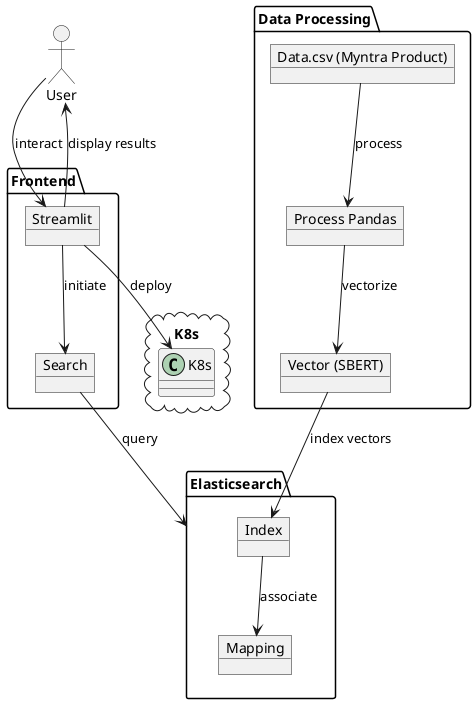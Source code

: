 @startuml
allowmixing

package "Data Processing" {
    object "Data.csv (Myntra Product)" as data_csv
    object "Process Pandas" as pandas
    object "Vector (SBERT)" as sbert
}

package "Elasticsearch" {
    object "Index" as index
    object "Mapping" as mapping
}

package "Frontend" {
    object "Search" as search
    object "Streamlit" as streamlit
}

actor User

data_csv --> pandas : process
pandas --> sbert : vectorize
sbert --> index : index vectors

index --> mapping : associate

search --> Elasticsearch : query
streamlit --> search : initiate
User --> streamlit : interact
streamlit --> User : display results

cloud K8s {
    streamlit --> K8s : deploy
}
@enduml
